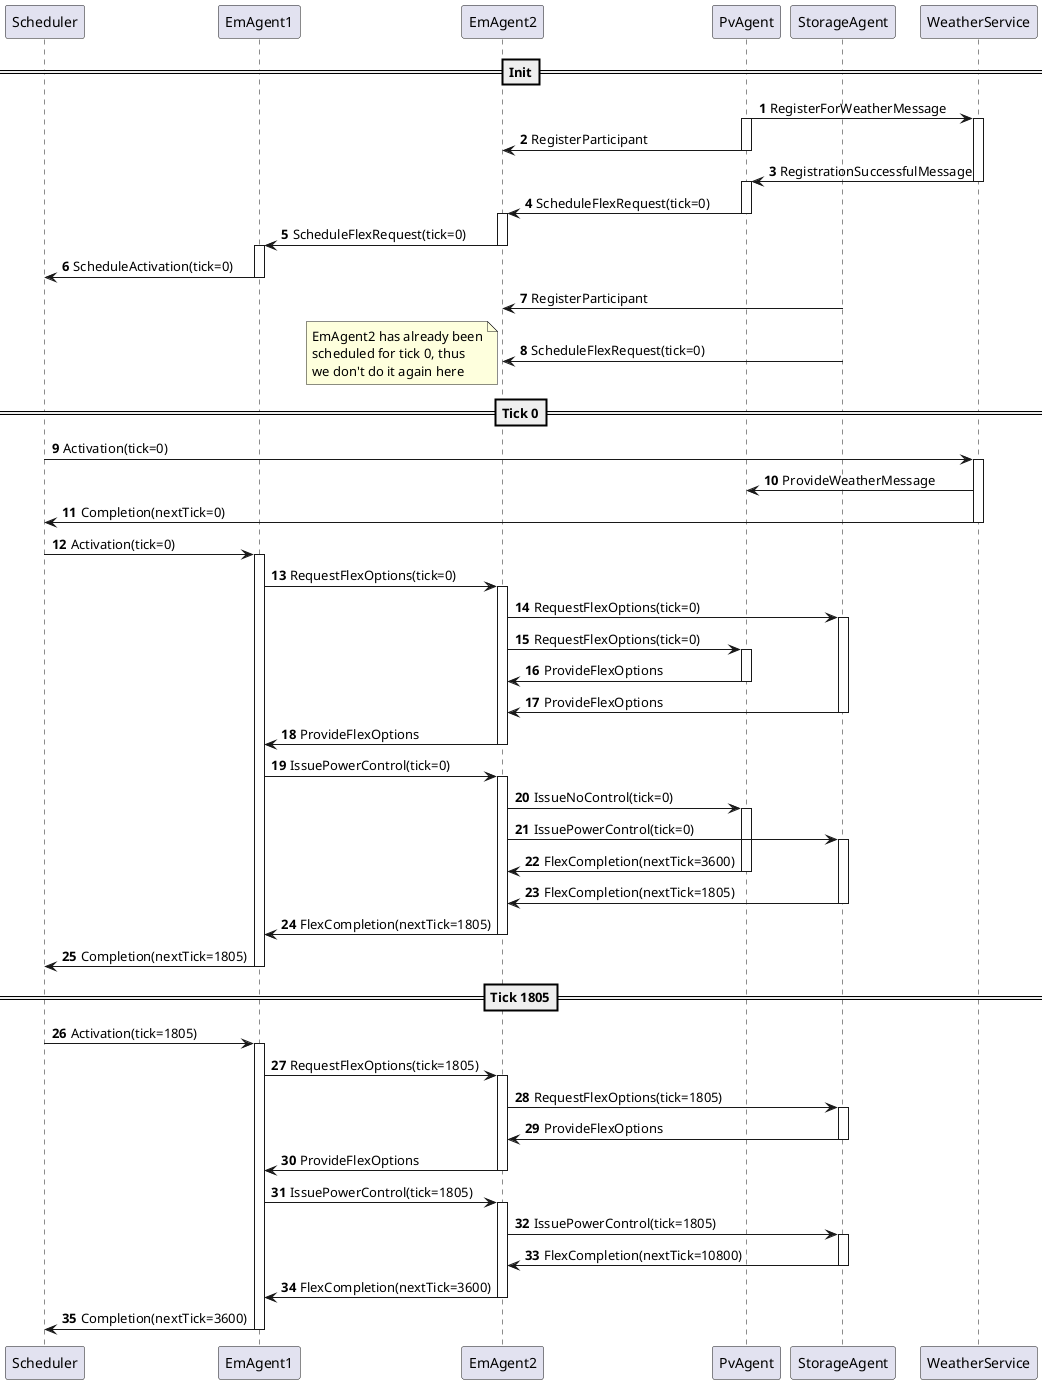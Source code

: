 @startuml
'https://plantuml.com/sequence-diagram

' set fixed order
participant Scheduler
participant EmAgent1
participant EmAgent2
participant PvAgent
participant StorageAgent
participant WeatherService

autonumber

==Init==

PvAgent -> WeatherService: RegisterForWeatherMessage
activate PvAgent
activate WeatherService
PvAgent -> EmAgent2: RegisterParticipant
deactivate PvAgent

WeatherService -> PvAgent: RegistrationSuccessfulMessage
deactivate WeatherService
activate PvAgent
PvAgent -> EmAgent2: ScheduleFlexRequest(tick=0)
deactivate PvAgent
activate EmAgent2

EmAgent2 -> EmAgent1: ScheduleFlexRequest(tick=0)
deactivate EmAgent2
activate EmAgent1
EmAgent1 -> Scheduler: ScheduleActivation(tick=0)
deactivate EmAgent1

StorageAgent -> EmAgent2: RegisterParticipant
StorageAgent -> EmAgent2: ScheduleFlexRequest(tick=0)

note left
EmAgent2 has already been
scheduled for tick 0, thus
we don't do it again here
end note

==Tick 0==

Scheduler -> WeatherService: Activation(tick=0)
activate WeatherService

WeatherService -> PvAgent: ProvideWeatherMessage

WeatherService -> Scheduler: Completion(nextTick=0)
deactivate WeatherService

Scheduler -> EmAgent1: Activation(tick=0)
activate EmAgent1

EmAgent1 -> EmAgent2: RequestFlexOptions(tick=0)
activate EmAgent2

EmAgent2 -> StorageAgent: RequestFlexOptions(tick=0)
activate StorageAgent

EmAgent2 -> PvAgent: RequestFlexOptions(tick=0)
activate PvAgent

PvAgent -> EmAgent2: ProvideFlexOptions
deactivate PvAgent

StorageAgent -> EmAgent2: ProvideFlexOptions
deactivate StorageAgent

EmAgent2 -> EmAgent1: ProvideFlexOptions
deactivate EmAgent2

EmAgent1 -> EmAgent2: IssuePowerControl(tick=0)
activate EmAgent2

EmAgent2 -> PvAgent: IssueNoControl(tick=0)
activate PvAgent

EmAgent2 -> StorageAgent: IssuePowerControl(tick=0)
activate StorageAgent

PvAgent -> EmAgent2: FlexCompletion(nextTick=3600)
deactivate PvAgent

StorageAgent -> EmAgent2: FlexCompletion(nextTick=1805)
deactivate StorageAgent

EmAgent2 -> EmAgent1: FlexCompletion(nextTick=1805)
deactivate EmAgent2

EmAgent1 -> Scheduler: Completion(nextTick=1805)
deactivate EmAgent1

==Tick 1805==

Scheduler -> EmAgent1: Activation(tick=1805)
activate EmAgent1

EmAgent1 -> EmAgent2: RequestFlexOptions(tick=1805)
activate EmAgent2

EmAgent2 -> StorageAgent: RequestFlexOptions(tick=1805)
activate StorageAgent

StorageAgent -> EmAgent2: ProvideFlexOptions
deactivate StorageAgent

EmAgent2 -> EmAgent1: ProvideFlexOptions
deactivate EmAgent2

EmAgent1 -> EmAgent2: IssuePowerControl(tick=1805)
activate EmAgent2

EmAgent2 -> StorageAgent: IssuePowerControl(tick=1805)
activate StorageAgent

StorageAgent -> EmAgent2: FlexCompletion(nextTick=10800)
deactivate StorageAgent

EmAgent2 -> EmAgent1: FlexCompletion(nextTick=3600)
deactivate EmAgent2

EmAgent1 -> Scheduler: Completion(nextTick=3600)
deactivate EmAgent1

@enduml